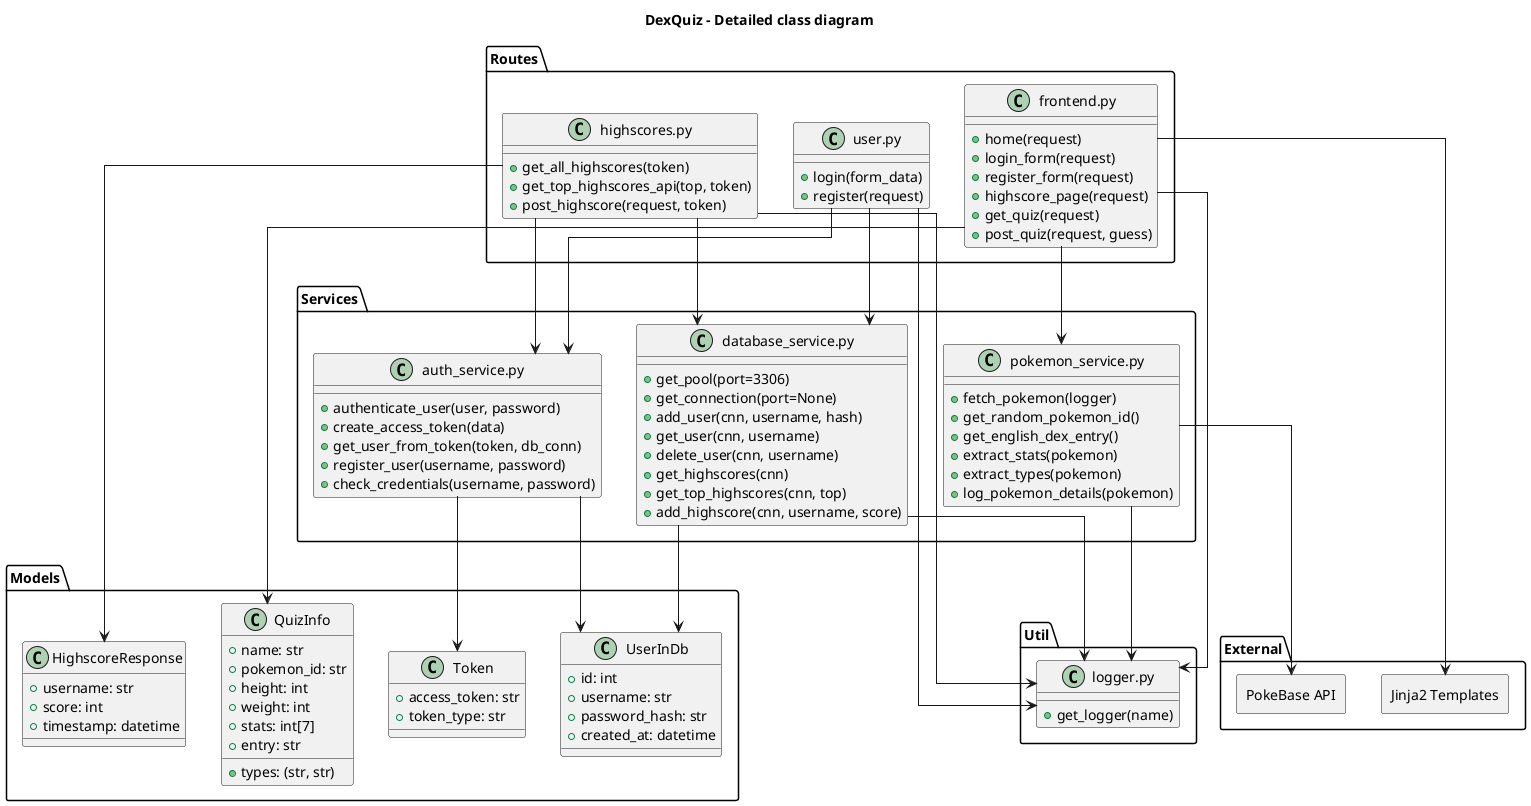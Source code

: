 @startuml
allowmixing
skinparam componentStyle rectangle
skinparam linetype ortho
title DexQuiz - Detailed class diagram

package "Models" {
    class UserInDb {
        +id: int
        +username: str
        +password_hash: str
        +created_at: datetime
    }

    class QuizInfo {
        +name: str
        +pokemon_id: str
        +height: int
        +weight: int
        +stats: int[7]
        +types: (str, str)
        +entry: str
    }

    class Token {
        +access_token: str
        +token_type: str
    }

    class HighscoreResponse {
        +username: str
        +score: int
        +timestamp: datetime
    }
}

package "Routes" {
    class "frontend.py" as Frontend {
        +home(request)
        +login_form(request)
        +register_form(request)
        +highscore_page(request)
        +get_quiz(request)
        +post_quiz(request, guess)
    }

    class "highscores.py" as HighscoreAPI {
        +get_all_highscores(token)
        +get_top_highscores_api(top, token)
        +post_highscore(request, token)
    }

    class "user.py" as UserAPI {
        +login(form_data)
        +register(request)
    }
}

package "Services" {
    class "auth_service.py" as AuthService {
        +authenticate_user(user, password)
        +create_access_token(data)
        +get_user_from_token(token, db_conn)
        +register_user(username, password)
        +check_credentials(username, password)
    }

    class "database_service.py" as DatabaseService {
        +get_pool(port=3306)
        +get_connection(port=None)
        +add_user(cnn, username, hash)
        +get_user(cnn, username)
        +delete_user(cnn, username)
        +get_highscores(cnn)
        +get_top_highscores(cnn, top)
        +add_highscore(cnn, username, score)
    }

    class "pokemon_service.py" as PokemonService {
        +fetch_pokemon(logger)
        +get_random_pokemon_id()
        +get_english_dex_entry()
        +extract_stats(pokemon)
        +extract_types(pokemon)
        +log_pokemon_details(pokemon)
    }
}

package "Util" {
    class "logger.py" as Logger {
        +get_logger(name)
    }
}

package "External" {
    component "Jinja2 Templates"
    component "PokeBase API"
}

Frontend --> PokemonService
Frontend --> Logger
Frontend --> "Jinja2 Templates"
Frontend --> QuizInfo

UserAPI --> AuthService
UserAPI --> DatabaseService
UserAPI --> Logger

HighscoreAPI --> AuthService
HighscoreAPI --> DatabaseService
HighscoreAPI --> Logger
HighscoreAPI --> HighscoreResponse

AuthService --> UserInDb
AuthService --> Token

DatabaseService --> UserInDb
DatabaseService --> Logger

PokemonService --> Logger
PokemonService --> "PokeBase API"

@enduml
